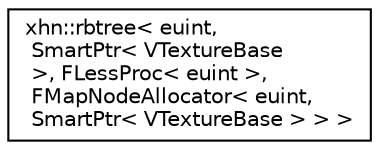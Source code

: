 digraph "Graphical Class Hierarchy"
{
  edge [fontname="Helvetica",fontsize="10",labelfontname="Helvetica",labelfontsize="10"];
  node [fontname="Helvetica",fontsize="10",shape=record];
  rankdir="LR";
  Node1 [label="xhn::rbtree\< euint,\l SmartPtr\< VTextureBase\l \>, FLessProc\< euint \>,\l FMapNodeAllocator\< euint,\l SmartPtr\< VTextureBase \> \> \>",height=0.2,width=0.4,color="black", fillcolor="white", style="filled",URL="$classxhn_1_1rbtree.html"];
}
